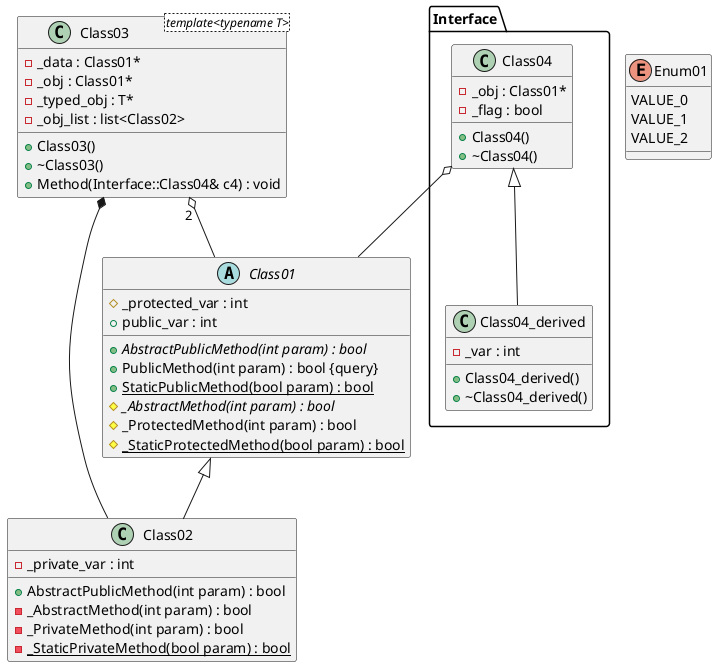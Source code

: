 @startuml





/' Objects '/

abstract class Class01 {
	+{abstract} AbstractPublicMethod(int param) : bool
	+PublicMethod(int param) : bool {query}
	+{static} StaticPublicMethod(bool param) : bool
	#{abstract} _AbstractMethod(int param) : bool
	#_ProtectedMethod(int param) : bool
	#{static} _StaticProtectedMethod(bool param) : bool
	#_protected_var : int
	+public_var : int
}


class Class02 {
	+AbstractPublicMethod(int param) : bool
	-_AbstractMethod(int param) : bool
	-_PrivateMethod(int param) : bool
	-{static} _StaticPrivateMethod(bool param) : bool
	-_private_var : int
}


class Class03 <template<typename T>> {
	+Class03()
	+~Class03()
	-_data : Class01*
	-_obj : Class01*
	-_typed_obj : T*
	-_obj_list : list<Class02>
	+Method(Interface::Class04& c4) : void
}


namespace Interface {
	class Class04 {
		+Class04()
		+~Class04()
		-_obj : Class01*
		-_flag : bool
	}
}


namespace Interface {
	class Class04_derived {
		+Class04_derived()
		+~Class04_derived()
		-_var : int
	}
}


enum Enum01 {
	VALUE_0
	VALUE_1
	VALUE_2
}





/' Inheritance relationships '/

.Class01 <|-- .Class02


namespace Interface {
	Class04 <|-- Class04_derived
}





/' Aggregation relationships '/

.Class03 "2" o-- .Class01


.Class03 *-- .Class02


Interface.Class04 o-- .Class01





@enduml
